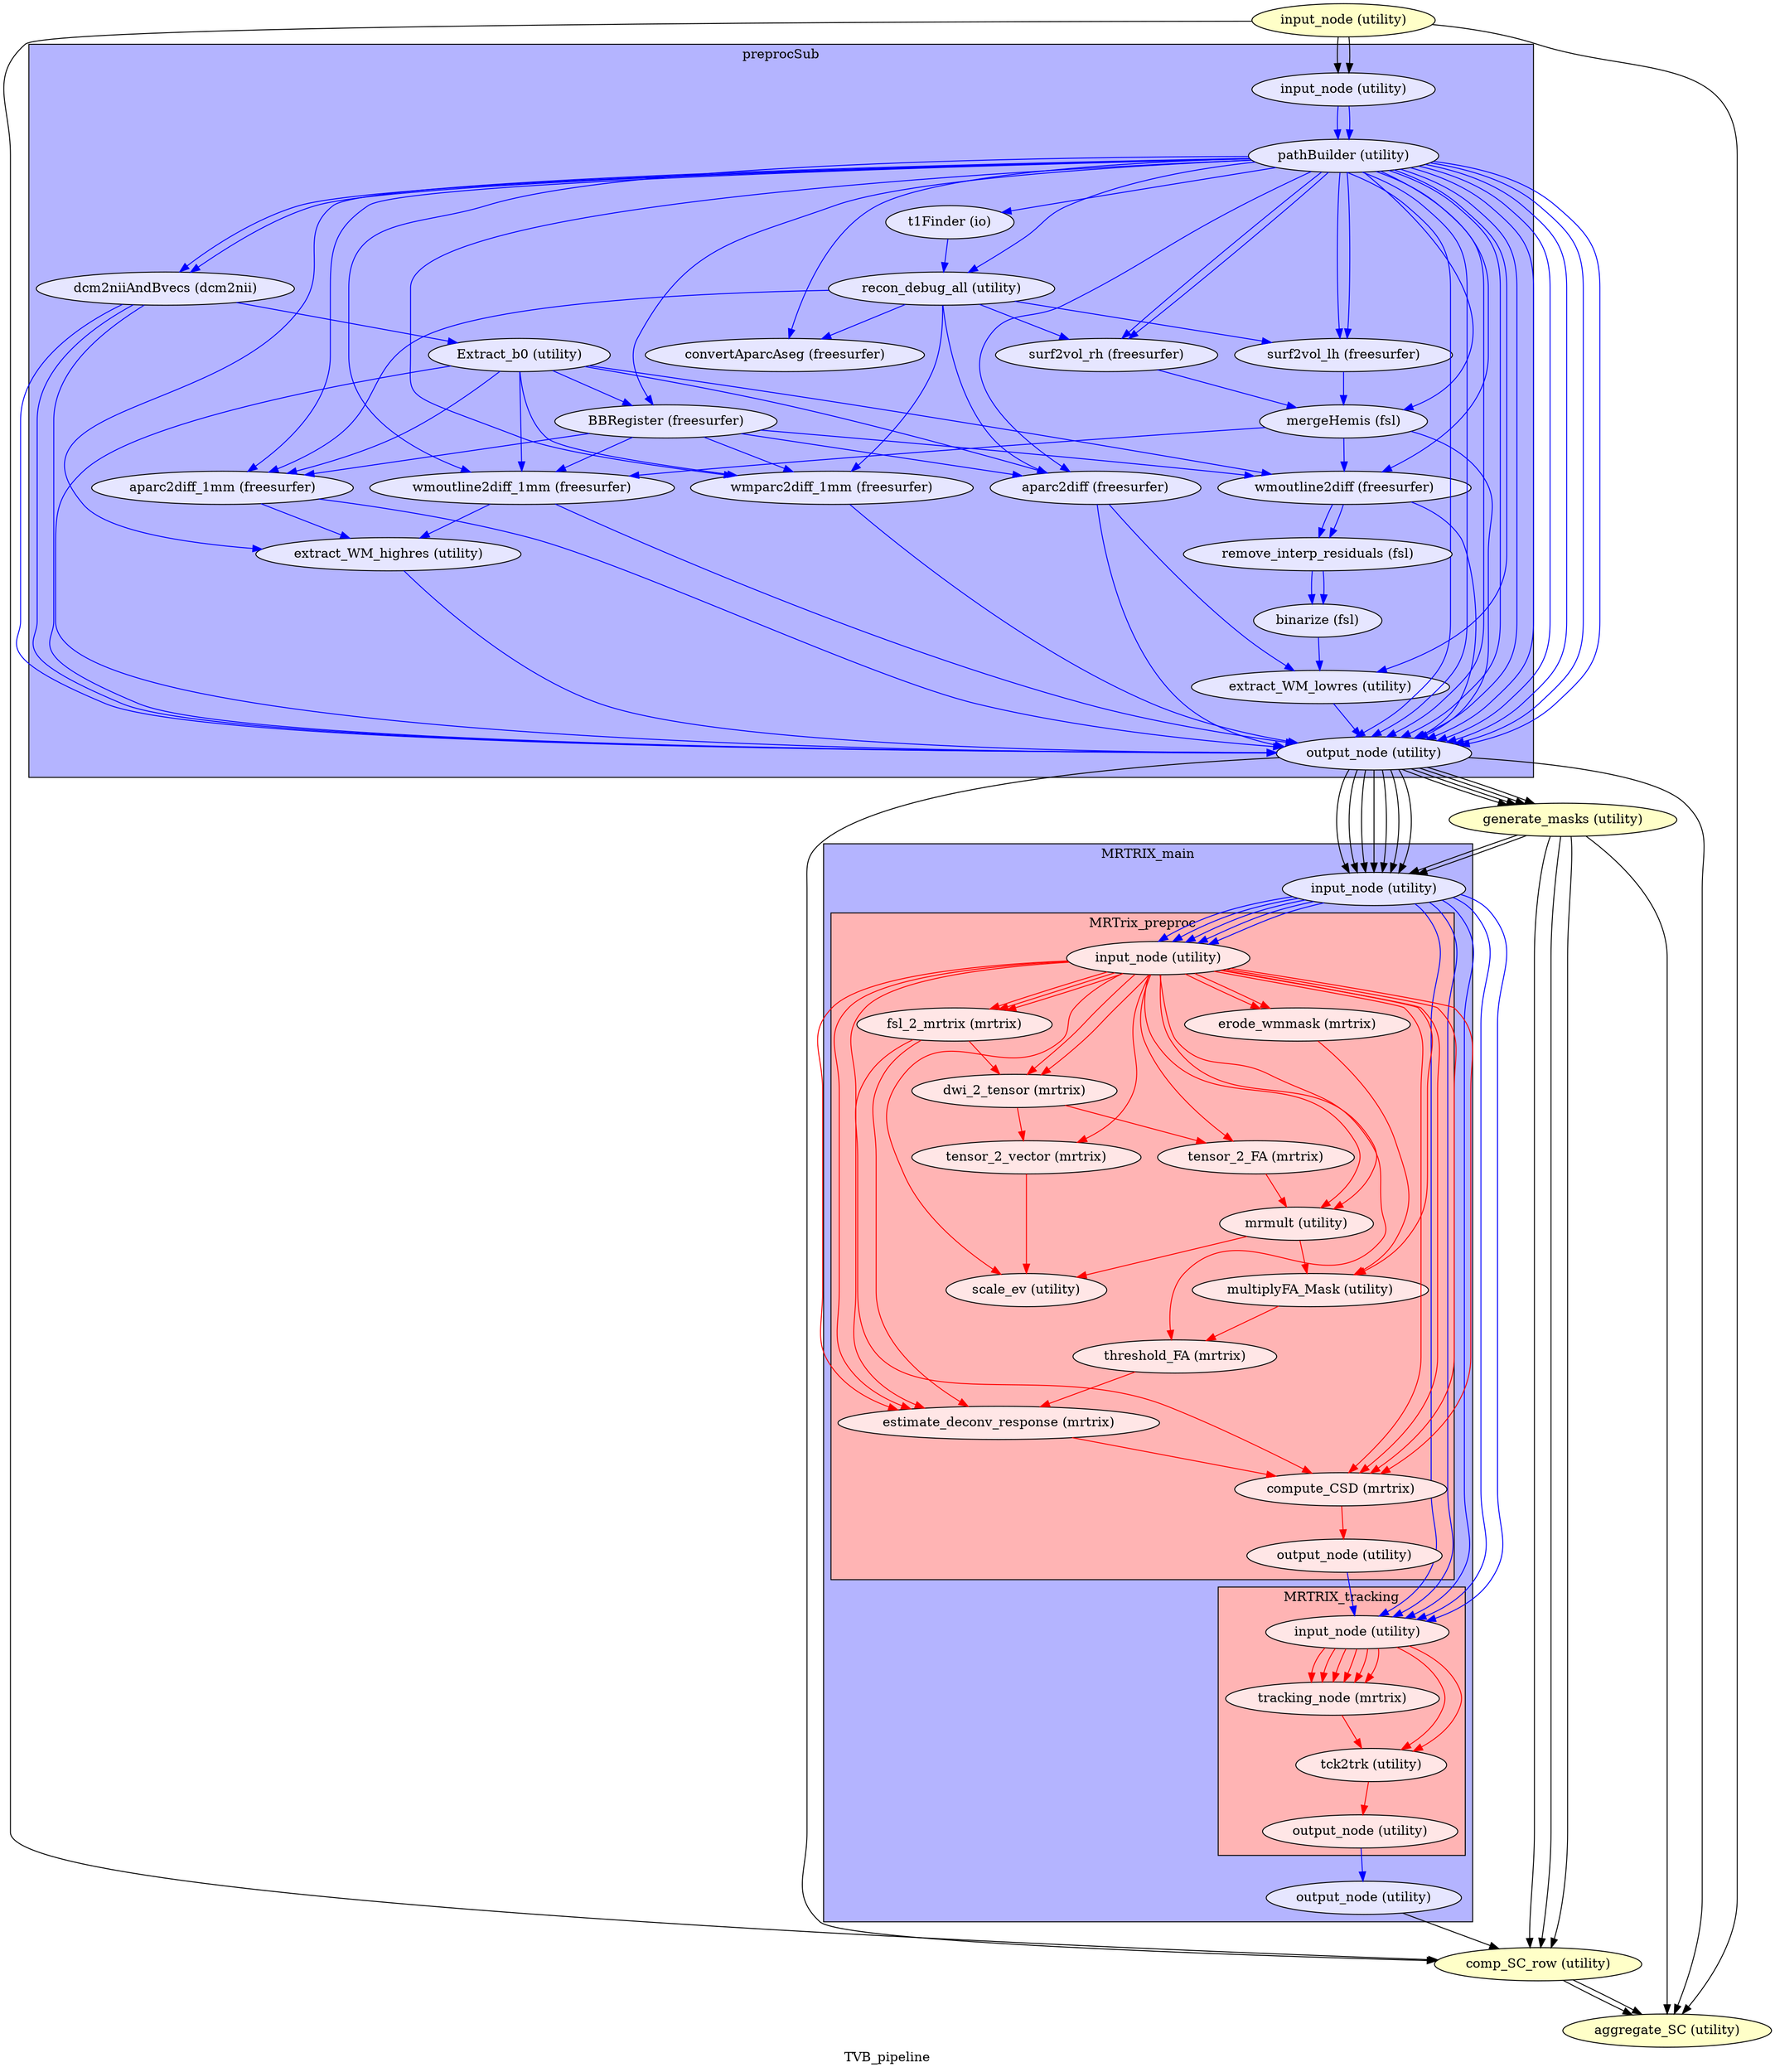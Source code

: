 digraph TVB_pipeline{
  label="TVB_pipeline";
  TVB_pipeline_input_node[label="input_node (utility)", style=filled, fillcolor="#FFFFC8"];
  TVB_pipeline_generate_masks[label="generate_masks (utility)", style=filled, fillcolor="#FFFFC8"];
  TVB_pipeline_comp_SC_row[label="comp_SC_row (utility)", style=filled, fillcolor="#FFFFC8"];
  TVB_pipeline_aggregate_SC[label="aggregate_SC (utility)", style=filled, fillcolor="#FFFFC8"];
  TVB_pipeline_input_node -> TVB_pipeline_comp_SC_row;
  TVB_pipeline_input_node -> TVB_pipeline_aggregate_SC;
  subgraph cluster_TVB_pipeline_preprocSub {
      edge [color="#0000FF"];
      style=filled;
      fillcolor="#B4B4FF";
      label="preprocSub";
    TVB_pipeline_preprocSub_input_node[label="input_node (utility)", style=filled, fillcolor="#E6E6FF"];
    TVB_pipeline_preprocSub_pathBuilder[label="pathBuilder (utility)", style=filled, fillcolor="#E6E6FF"];
    TVB_pipeline_preprocSub_t1Finder[label="t1Finder (io)", style=filled, fillcolor="#E6E6FF"];
    TVB_pipeline_preprocSub_recon_debug_all[label="recon_debug_all (utility)", style=filled, fillcolor="#E6E6FF"];
    TVB_pipeline_preprocSub_surf2vol_rh[label="surf2vol_rh (freesurfer)", style=filled, fillcolor="#E6E6FF"];
    TVB_pipeline_preprocSub_dcm2niiAndBvecs[label="dcm2niiAndBvecs (dcm2nii)", style=filled, fillcolor="#E6E6FF"];
    TVB_pipeline_preprocSub_convertAparcAseg[label="convertAparcAseg (freesurfer)", style=filled, fillcolor="#E6E6FF"];
    TVB_pipeline_preprocSub_Extract_b0[label="Extract_b0 (utility)", style=filled, fillcolor="#E6E6FF"];
    TVB_pipeline_preprocSub_BBRegister[label="BBRegister (freesurfer)", style=filled, fillcolor="#E6E6FF"];
    TVB_pipeline_preprocSub_aparc2diff_1mm[label="aparc2diff_1mm (freesurfer)", style=filled, fillcolor="#E6E6FF"];
    TVB_pipeline_preprocSub_aparc2diff[label="aparc2diff (freesurfer)", style=filled, fillcolor="#E6E6FF"];
    TVB_pipeline_preprocSub_wmparc2diff_1mm[label="wmparc2diff_1mm (freesurfer)", style=filled, fillcolor="#E6E6FF"];
    TVB_pipeline_preprocSub_surf2vol_lh[label="surf2vol_lh (freesurfer)", style=filled, fillcolor="#E6E6FF"];
    TVB_pipeline_preprocSub_mergeHemis[label="mergeHemis (fsl)", style=filled, fillcolor="#E6E6FF"];
    TVB_pipeline_preprocSub_wmoutline2diff_1mm[label="wmoutline2diff_1mm (freesurfer)", style=filled, fillcolor="#E6E6FF"];
    TVB_pipeline_preprocSub_extract_WM_highres[label="extract_WM_highres (utility)", style=filled, fillcolor="#E6E6FF"];
    TVB_pipeline_preprocSub_wmoutline2diff[label="wmoutline2diff (freesurfer)", style=filled, fillcolor="#E6E6FF"];
    TVB_pipeline_preprocSub_remove_interp_residuals[label="remove_interp_residuals (fsl)", style=filled, fillcolor="#E6E6FF"];
    TVB_pipeline_preprocSub_binarize[label="binarize (fsl)", style=filled, fillcolor="#E6E6FF"];
    TVB_pipeline_preprocSub_extract_WM_lowres[label="extract_WM_lowres (utility)", style=filled, fillcolor="#E6E6FF"];
    TVB_pipeline_preprocSub_output_node[label="output_node (utility)", style=filled, fillcolor="#E6E6FF"];
    TVB_pipeline_preprocSub_input_node -> TVB_pipeline_preprocSub_pathBuilder;
    TVB_pipeline_preprocSub_input_node -> TVB_pipeline_preprocSub_pathBuilder;
    TVB_pipeline_preprocSub_pathBuilder -> TVB_pipeline_preprocSub_BBRegister;
    TVB_pipeline_preprocSub_pathBuilder -> TVB_pipeline_preprocSub_extract_WM_highres;
    TVB_pipeline_preprocSub_pathBuilder -> TVB_pipeline_preprocSub_aparc2diff;
    TVB_pipeline_preprocSub_pathBuilder -> TVB_pipeline_preprocSub_output_node;
    TVB_pipeline_preprocSub_pathBuilder -> TVB_pipeline_preprocSub_output_node;
    TVB_pipeline_preprocSub_pathBuilder -> TVB_pipeline_preprocSub_output_node;
    TVB_pipeline_preprocSub_pathBuilder -> TVB_pipeline_preprocSub_output_node;
    TVB_pipeline_preprocSub_pathBuilder -> TVB_pipeline_preprocSub_output_node;
    TVB_pipeline_preprocSub_pathBuilder -> TVB_pipeline_preprocSub_output_node;
    TVB_pipeline_preprocSub_pathBuilder -> TVB_pipeline_preprocSub_output_node;
    TVB_pipeline_preprocSub_pathBuilder -> TVB_pipeline_preprocSub_output_node;
    TVB_pipeline_preprocSub_pathBuilder -> TVB_pipeline_preprocSub_output_node;
    TVB_pipeline_preprocSub_pathBuilder -> TVB_pipeline_preprocSub_output_node;
    TVB_pipeline_preprocSub_pathBuilder -> TVB_pipeline_preprocSub_t1Finder;
    TVB_pipeline_preprocSub_pathBuilder -> TVB_pipeline_preprocSub_aparc2diff_1mm;
    TVB_pipeline_preprocSub_pathBuilder -> TVB_pipeline_preprocSub_dcm2niiAndBvecs;
    TVB_pipeline_preprocSub_pathBuilder -> TVB_pipeline_preprocSub_dcm2niiAndBvecs;
    TVB_pipeline_preprocSub_pathBuilder -> TVB_pipeline_preprocSub_convertAparcAseg;
    TVB_pipeline_preprocSub_pathBuilder -> TVB_pipeline_preprocSub_surf2vol_lh;
    TVB_pipeline_preprocSub_pathBuilder -> TVB_pipeline_preprocSub_surf2vol_lh;
    TVB_pipeline_preprocSub_pathBuilder -> TVB_pipeline_preprocSub_surf2vol_rh;
    TVB_pipeline_preprocSub_pathBuilder -> TVB_pipeline_preprocSub_surf2vol_rh;
    TVB_pipeline_preprocSub_pathBuilder -> TVB_pipeline_preprocSub_mergeHemis;
    TVB_pipeline_preprocSub_pathBuilder -> TVB_pipeline_preprocSub_extract_WM_lowres;
    TVB_pipeline_preprocSub_pathBuilder -> TVB_pipeline_preprocSub_wmparc2diff_1mm;
    TVB_pipeline_preprocSub_pathBuilder -> TVB_pipeline_preprocSub_recon_debug_all;
    TVB_pipeline_preprocSub_pathBuilder -> TVB_pipeline_preprocSub_wmoutline2diff_1mm;
    TVB_pipeline_preprocSub_pathBuilder -> TVB_pipeline_preprocSub_wmoutline2diff;
    TVB_pipeline_preprocSub_t1Finder -> TVB_pipeline_preprocSub_recon_debug_all;
    TVB_pipeline_preprocSub_recon_debug_all -> TVB_pipeline_preprocSub_wmparc2diff_1mm;
    TVB_pipeline_preprocSub_recon_debug_all -> TVB_pipeline_preprocSub_aparc2diff;
    TVB_pipeline_preprocSub_recon_debug_all -> TVB_pipeline_preprocSub_aparc2diff_1mm;
    TVB_pipeline_preprocSub_recon_debug_all -> TVB_pipeline_preprocSub_convertAparcAseg;
    TVB_pipeline_preprocSub_recon_debug_all -> TVB_pipeline_preprocSub_surf2vol_lh;
    TVB_pipeline_preprocSub_recon_debug_all -> TVB_pipeline_preprocSub_surf2vol_rh;
    TVB_pipeline_preprocSub_surf2vol_rh -> TVB_pipeline_preprocSub_mergeHemis;
    TVB_pipeline_preprocSub_dcm2niiAndBvecs -> TVB_pipeline_preprocSub_Extract_b0;
    TVB_pipeline_preprocSub_dcm2niiAndBvecs -> TVB_pipeline_preprocSub_output_node;
    TVB_pipeline_preprocSub_dcm2niiAndBvecs -> TVB_pipeline_preprocSub_output_node;
    TVB_pipeline_preprocSub_dcm2niiAndBvecs -> TVB_pipeline_preprocSub_output_node;
    TVB_pipeline_preprocSub_Extract_b0 -> TVB_pipeline_preprocSub_BBRegister;
    TVB_pipeline_preprocSub_Extract_b0 -> TVB_pipeline_preprocSub_wmoutline2diff;
    TVB_pipeline_preprocSub_Extract_b0 -> TVB_pipeline_preprocSub_aparc2diff_1mm;
    TVB_pipeline_preprocSub_Extract_b0 -> TVB_pipeline_preprocSub_aparc2diff;
    TVB_pipeline_preprocSub_Extract_b0 -> TVB_pipeline_preprocSub_output_node;
    TVB_pipeline_preprocSub_Extract_b0 -> TVB_pipeline_preprocSub_wmparc2diff_1mm;
    TVB_pipeline_preprocSub_Extract_b0 -> TVB_pipeline_preprocSub_wmoutline2diff_1mm;
    TVB_pipeline_preprocSub_BBRegister -> TVB_pipeline_preprocSub_wmoutline2diff_1mm;
    TVB_pipeline_preprocSub_BBRegister -> TVB_pipeline_preprocSub_aparc2diff;
    TVB_pipeline_preprocSub_BBRegister -> TVB_pipeline_preprocSub_wmparc2diff_1mm;
    TVB_pipeline_preprocSub_BBRegister -> TVB_pipeline_preprocSub_aparc2diff_1mm;
    TVB_pipeline_preprocSub_BBRegister -> TVB_pipeline_preprocSub_wmoutline2diff;
    TVB_pipeline_preprocSub_aparc2diff_1mm -> TVB_pipeline_preprocSub_extract_WM_highres;
    TVB_pipeline_preprocSub_aparc2diff_1mm -> TVB_pipeline_preprocSub_output_node;
    TVB_pipeline_preprocSub_aparc2diff -> TVB_pipeline_preprocSub_extract_WM_lowres;
    TVB_pipeline_preprocSub_aparc2diff -> TVB_pipeline_preprocSub_output_node;
    TVB_pipeline_preprocSub_wmparc2diff_1mm -> TVB_pipeline_preprocSub_output_node;
    TVB_pipeline_preprocSub_surf2vol_lh -> TVB_pipeline_preprocSub_mergeHemis;
    TVB_pipeline_preprocSub_mergeHemis -> TVB_pipeline_preprocSub_wmoutline2diff_1mm;
    TVB_pipeline_preprocSub_mergeHemis -> TVB_pipeline_preprocSub_output_node;
    TVB_pipeline_preprocSub_mergeHemis -> TVB_pipeline_preprocSub_wmoutline2diff;
    TVB_pipeline_preprocSub_wmoutline2diff_1mm -> TVB_pipeline_preprocSub_extract_WM_highres;
    TVB_pipeline_preprocSub_wmoutline2diff_1mm -> TVB_pipeline_preprocSub_output_node;
    TVB_pipeline_preprocSub_extract_WM_highres -> TVB_pipeline_preprocSub_output_node;
    TVB_pipeline_preprocSub_wmoutline2diff -> TVB_pipeline_preprocSub_remove_interp_residuals;
    TVB_pipeline_preprocSub_wmoutline2diff -> TVB_pipeline_preprocSub_remove_interp_residuals;
    TVB_pipeline_preprocSub_wmoutline2diff -> TVB_pipeline_preprocSub_output_node;
    TVB_pipeline_preprocSub_remove_interp_residuals -> TVB_pipeline_preprocSub_binarize;
    TVB_pipeline_preprocSub_remove_interp_residuals -> TVB_pipeline_preprocSub_binarize;
    TVB_pipeline_preprocSub_binarize -> TVB_pipeline_preprocSub_extract_WM_lowres;
    TVB_pipeline_preprocSub_extract_WM_lowres -> TVB_pipeline_preprocSub_output_node;
  }
  TVB_pipeline_generate_masks -> TVB_pipeline_comp_SC_row;
  TVB_pipeline_generate_masks -> TVB_pipeline_comp_SC_row;
  TVB_pipeline_generate_masks -> TVB_pipeline_comp_SC_row;
  TVB_pipeline_generate_masks -> TVB_pipeline_aggregate_SC;
  subgraph cluster_TVB_pipeline_MRTRIX_main {
      edge [color="#0000FF"];
      style=filled;
      fillcolor="#B4B4FF";
      label="MRTRIX_main";
    TVB_pipeline_MRTRIX_main_input_node[label="input_node (utility)", style=filled, fillcolor="#E6E6FF"];
    TVB_pipeline_MRTRIX_main_output_node[label="output_node (utility)", style=filled, fillcolor="#E6E6FF"];
    subgraph cluster_TVB_pipeline_MRTRIX_main_MRTrix_preproc {
            edge [color="#FF0000"];
            style=filled;
            fillcolor="#FFB4B4";
            label="MRTrix_preproc";
        TVB_pipeline_MRTRIX_main_MRTrix_preproc_input_node[label="input_node (utility)", style=filled, fillcolor="#FFE6E6"];
        TVB_pipeline_MRTRIX_main_MRTrix_preproc_erode_wmmask[label="erode_wmmask (mrtrix)", style=filled, fillcolor="#FFE6E6"];
        TVB_pipeline_MRTRIX_main_MRTrix_preproc_fsl_2_mrtrix[label="fsl_2_mrtrix (mrtrix)", style=filled, fillcolor="#FFE6E6"];
        TVB_pipeline_MRTRIX_main_MRTrix_preproc_dwi_2_tensor[label="dwi_2_tensor (mrtrix)", style=filled, fillcolor="#FFE6E6"];
        TVB_pipeline_MRTRIX_main_MRTrix_preproc_tensor_2_vector[label="tensor_2_vector (mrtrix)", style=filled, fillcolor="#FFE6E6"];
        TVB_pipeline_MRTRIX_main_MRTrix_preproc_tensor_2_FA[label="tensor_2_FA (mrtrix)", style=filled, fillcolor="#FFE6E6"];
        TVB_pipeline_MRTRIX_main_MRTrix_preproc_mrmult[label="mrmult (utility)", style=filled, fillcolor="#FFE6E6"];
        TVB_pipeline_MRTRIX_main_MRTrix_preproc_multiplyFA_Mask[label="multiplyFA_Mask (utility)", style=filled, fillcolor="#FFE6E6"];
        TVB_pipeline_MRTRIX_main_MRTrix_preproc_threshold_FA[label="threshold_FA (mrtrix)", style=filled, fillcolor="#FFE6E6"];
        TVB_pipeline_MRTRIX_main_MRTrix_preproc_estimate_deconv_response[label="estimate_deconv_response (mrtrix)", style=filled, fillcolor="#FFE6E6"];
        TVB_pipeline_MRTRIX_main_MRTrix_preproc_compute_CSD[label="compute_CSD (mrtrix)", style=filled, fillcolor="#FFE6E6"];
        TVB_pipeline_MRTRIX_main_MRTrix_preproc_output_node[label="output_node (utility)", style=filled, fillcolor="#FFE6E6"];
        TVB_pipeline_MRTRIX_main_MRTrix_preproc_scale_ev[label="scale_ev (utility)", style=filled, fillcolor="#FFE6E6"];
        TVB_pipeline_MRTRIX_main_MRTrix_preproc_input_node -> TVB_pipeline_MRTRIX_main_MRTrix_preproc_scale_ev;
        TVB_pipeline_MRTRIX_main_MRTrix_preproc_input_node -> TVB_pipeline_MRTRIX_main_MRTrix_preproc_estimate_deconv_response;
        TVB_pipeline_MRTRIX_main_MRTrix_preproc_input_node -> TVB_pipeline_MRTRIX_main_MRTrix_preproc_estimate_deconv_response;
        TVB_pipeline_MRTRIX_main_MRTrix_preproc_input_node -> TVB_pipeline_MRTRIX_main_MRTrix_preproc_estimate_deconv_response;
        TVB_pipeline_MRTRIX_main_MRTrix_preproc_input_node -> TVB_pipeline_MRTRIX_main_MRTrix_preproc_tensor_2_FA;
        TVB_pipeline_MRTRIX_main_MRTrix_preproc_input_node -> TVB_pipeline_MRTRIX_main_MRTrix_preproc_fsl_2_mrtrix;
        TVB_pipeline_MRTRIX_main_MRTrix_preproc_input_node -> TVB_pipeline_MRTRIX_main_MRTrix_preproc_fsl_2_mrtrix;
        TVB_pipeline_MRTRIX_main_MRTrix_preproc_input_node -> TVB_pipeline_MRTRIX_main_MRTrix_preproc_fsl_2_mrtrix;
        TVB_pipeline_MRTRIX_main_MRTrix_preproc_input_node -> TVB_pipeline_MRTRIX_main_MRTrix_preproc_tensor_2_vector;
        TVB_pipeline_MRTRIX_main_MRTrix_preproc_input_node -> TVB_pipeline_MRTRIX_main_MRTrix_preproc_threshold_FA;
        TVB_pipeline_MRTRIX_main_MRTrix_preproc_input_node -> TVB_pipeline_MRTRIX_main_MRTrix_preproc_multiplyFA_Mask;
        TVB_pipeline_MRTRIX_main_MRTrix_preproc_input_node -> TVB_pipeline_MRTRIX_main_MRTrix_preproc_erode_wmmask;
        TVB_pipeline_MRTRIX_main_MRTrix_preproc_input_node -> TVB_pipeline_MRTRIX_main_MRTrix_preproc_erode_wmmask;
        TVB_pipeline_MRTRIX_main_MRTrix_preproc_input_node -> TVB_pipeline_MRTRIX_main_MRTrix_preproc_dwi_2_tensor;
        TVB_pipeline_MRTRIX_main_MRTrix_preproc_input_node -> TVB_pipeline_MRTRIX_main_MRTrix_preproc_dwi_2_tensor;
        TVB_pipeline_MRTRIX_main_MRTrix_preproc_input_node -> TVB_pipeline_MRTRIX_main_MRTrix_preproc_compute_CSD;
        TVB_pipeline_MRTRIX_main_MRTrix_preproc_input_node -> TVB_pipeline_MRTRIX_main_MRTrix_preproc_compute_CSD;
        TVB_pipeline_MRTRIX_main_MRTrix_preproc_input_node -> TVB_pipeline_MRTRIX_main_MRTrix_preproc_compute_CSD;
        TVB_pipeline_MRTRIX_main_MRTrix_preproc_input_node -> TVB_pipeline_MRTRIX_main_MRTrix_preproc_compute_CSD;
        TVB_pipeline_MRTRIX_main_MRTrix_preproc_input_node -> TVB_pipeline_MRTRIX_main_MRTrix_preproc_mrmult;
        TVB_pipeline_MRTRIX_main_MRTrix_preproc_input_node -> TVB_pipeline_MRTRIX_main_MRTrix_preproc_mrmult;
        TVB_pipeline_MRTRIX_main_MRTrix_preproc_erode_wmmask -> TVB_pipeline_MRTRIX_main_MRTrix_preproc_multiplyFA_Mask;
        TVB_pipeline_MRTRIX_main_MRTrix_preproc_fsl_2_mrtrix -> TVB_pipeline_MRTRIX_main_MRTrix_preproc_dwi_2_tensor;
        TVB_pipeline_MRTRIX_main_MRTrix_preproc_fsl_2_mrtrix -> TVB_pipeline_MRTRIX_main_MRTrix_preproc_estimate_deconv_response;
        TVB_pipeline_MRTRIX_main_MRTrix_preproc_fsl_2_mrtrix -> TVB_pipeline_MRTRIX_main_MRTrix_preproc_compute_CSD;
        TVB_pipeline_MRTRIX_main_MRTrix_preproc_dwi_2_tensor -> TVB_pipeline_MRTRIX_main_MRTrix_preproc_tensor_2_FA;
        TVB_pipeline_MRTRIX_main_MRTrix_preproc_dwi_2_tensor -> TVB_pipeline_MRTRIX_main_MRTrix_preproc_tensor_2_vector;
        TVB_pipeline_MRTRIX_main_MRTrix_preproc_tensor_2_vector -> TVB_pipeline_MRTRIX_main_MRTrix_preproc_scale_ev;
        TVB_pipeline_MRTRIX_main_MRTrix_preproc_tensor_2_FA -> TVB_pipeline_MRTRIX_main_MRTrix_preproc_mrmult;
        TVB_pipeline_MRTRIX_main_MRTrix_preproc_mrmult -> TVB_pipeline_MRTRIX_main_MRTrix_preproc_scale_ev;
        TVB_pipeline_MRTRIX_main_MRTrix_preproc_mrmult -> TVB_pipeline_MRTRIX_main_MRTrix_preproc_multiplyFA_Mask;
        TVB_pipeline_MRTRIX_main_MRTrix_preproc_multiplyFA_Mask -> TVB_pipeline_MRTRIX_main_MRTrix_preproc_threshold_FA;
        TVB_pipeline_MRTRIX_main_MRTrix_preproc_threshold_FA -> TVB_pipeline_MRTRIX_main_MRTrix_preproc_estimate_deconv_response;
        TVB_pipeline_MRTRIX_main_MRTrix_preproc_estimate_deconv_response -> TVB_pipeline_MRTRIX_main_MRTrix_preproc_compute_CSD;
        TVB_pipeline_MRTRIX_main_MRTrix_preproc_compute_CSD -> TVB_pipeline_MRTRIX_main_MRTrix_preproc_output_node;
    }
    subgraph cluster_TVB_pipeline_MRTRIX_main_MRTRIX_tracking {
            edge [color="#FF0000"];
            style=filled;
            fillcolor="#FFB4B4";
            label="MRTRIX_tracking";
        TVB_pipeline_MRTRIX_main_MRTRIX_tracking_input_node[label="input_node (utility)", style=filled, fillcolor="#FFE6E6"];
        TVB_pipeline_MRTRIX_main_MRTRIX_tracking_tracking_node[label="tracking_node (mrtrix)", style=filled, fillcolor="#FFE6E6"];
        TVB_pipeline_MRTRIX_main_MRTRIX_tracking_tck2trk[label="tck2trk (utility)", style=filled, fillcolor="#FFE6E6"];
        TVB_pipeline_MRTRIX_main_MRTRIX_tracking_output_node[label="output_node (utility)", style=filled, fillcolor="#FFE6E6"];
        TVB_pipeline_MRTRIX_main_MRTRIX_tracking_input_node -> TVB_pipeline_MRTRIX_main_MRTRIX_tracking_tracking_node;
        TVB_pipeline_MRTRIX_main_MRTRIX_tracking_input_node -> TVB_pipeline_MRTRIX_main_MRTRIX_tracking_tracking_node;
        TVB_pipeline_MRTRIX_main_MRTRIX_tracking_input_node -> TVB_pipeline_MRTRIX_main_MRTRIX_tracking_tracking_node;
        TVB_pipeline_MRTRIX_main_MRTRIX_tracking_input_node -> TVB_pipeline_MRTRIX_main_MRTRIX_tracking_tracking_node;
        TVB_pipeline_MRTRIX_main_MRTRIX_tracking_input_node -> TVB_pipeline_MRTRIX_main_MRTRIX_tracking_tracking_node;
        TVB_pipeline_MRTRIX_main_MRTRIX_tracking_input_node -> TVB_pipeline_MRTRIX_main_MRTRIX_tracking_tracking_node;
        TVB_pipeline_MRTRIX_main_MRTRIX_tracking_input_node -> TVB_pipeline_MRTRIX_main_MRTRIX_tracking_tck2trk;
        TVB_pipeline_MRTRIX_main_MRTRIX_tracking_input_node -> TVB_pipeline_MRTRIX_main_MRTRIX_tracking_tck2trk;
        TVB_pipeline_MRTRIX_main_MRTRIX_tracking_tracking_node -> TVB_pipeline_MRTRIX_main_MRTRIX_tracking_tck2trk;
        TVB_pipeline_MRTRIX_main_MRTRIX_tracking_tck2trk -> TVB_pipeline_MRTRIX_main_MRTRIX_tracking_output_node;
    }
    TVB_pipeline_MRTRIX_main_MRTrix_preproc_output_node -> TVB_pipeline_MRTRIX_main_MRTRIX_tracking_input_node;
    TVB_pipeline_MRTRIX_main_input_node -> TVB_pipeline_MRTRIX_main_MRTrix_preproc_input_node;
    TVB_pipeline_MRTRIX_main_input_node -> TVB_pipeline_MRTRIX_main_MRTrix_preproc_input_node;
    TVB_pipeline_MRTRIX_main_input_node -> TVB_pipeline_MRTRIX_main_MRTrix_preproc_input_node;
    TVB_pipeline_MRTRIX_main_input_node -> TVB_pipeline_MRTRIX_main_MRTrix_preproc_input_node;
    TVB_pipeline_MRTRIX_main_input_node -> TVB_pipeline_MRTRIX_main_MRTrix_preproc_input_node;
    TVB_pipeline_MRTRIX_main_input_node -> TVB_pipeline_MRTRIX_main_MRTRIX_tracking_input_node;
    TVB_pipeline_MRTRIX_main_input_node -> TVB_pipeline_MRTRIX_main_MRTRIX_tracking_input_node;
    TVB_pipeline_MRTRIX_main_input_node -> TVB_pipeline_MRTRIX_main_MRTRIX_tracking_input_node;
    TVB_pipeline_MRTRIX_main_input_node -> TVB_pipeline_MRTRIX_main_MRTRIX_tracking_input_node;
    TVB_pipeline_MRTRIX_main_input_node -> TVB_pipeline_MRTRIX_main_MRTRIX_tracking_input_node;
    TVB_pipeline_MRTRIX_main_MRTRIX_tracking_output_node -> TVB_pipeline_MRTRIX_main_output_node;
  }
  TVB_pipeline_comp_SC_row -> TVB_pipeline_aggregate_SC;
  TVB_pipeline_comp_SC_row -> TVB_pipeline_aggregate_SC;
  TVB_pipeline_preprocSub_output_node -> TVB_pipeline_comp_SC_row;
  TVB_pipeline_preprocSub_output_node -> TVB_pipeline_aggregate_SC;
  TVB_pipeline_preprocSub_output_node -> TVB_pipeline_generate_masks;
  TVB_pipeline_preprocSub_output_node -> TVB_pipeline_generate_masks;
  TVB_pipeline_preprocSub_output_node -> TVB_pipeline_generate_masks;
  TVB_pipeline_preprocSub_output_node -> TVB_pipeline_generate_masks;
  TVB_pipeline_preprocSub_output_node -> TVB_pipeline_MRTRIX_main_input_node;
  TVB_pipeline_preprocSub_output_node -> TVB_pipeline_MRTRIX_main_input_node;
  TVB_pipeline_preprocSub_output_node -> TVB_pipeline_MRTRIX_main_input_node;
  TVB_pipeline_preprocSub_output_node -> TVB_pipeline_MRTRIX_main_input_node;
  TVB_pipeline_preprocSub_output_node -> TVB_pipeline_MRTRIX_main_input_node;
  TVB_pipeline_preprocSub_output_node -> TVB_pipeline_MRTRIX_main_input_node;
  TVB_pipeline_preprocSub_output_node -> TVB_pipeline_MRTRIX_main_input_node;
  TVB_pipeline_input_node -> TVB_pipeline_preprocSub_input_node;
  TVB_pipeline_input_node -> TVB_pipeline_preprocSub_input_node;
  TVB_pipeline_MRTRIX_main_output_node -> TVB_pipeline_comp_SC_row;
  TVB_pipeline_generate_masks -> TVB_pipeline_MRTRIX_main_input_node;
  TVB_pipeline_generate_masks -> TVB_pipeline_MRTRIX_main_input_node;
}